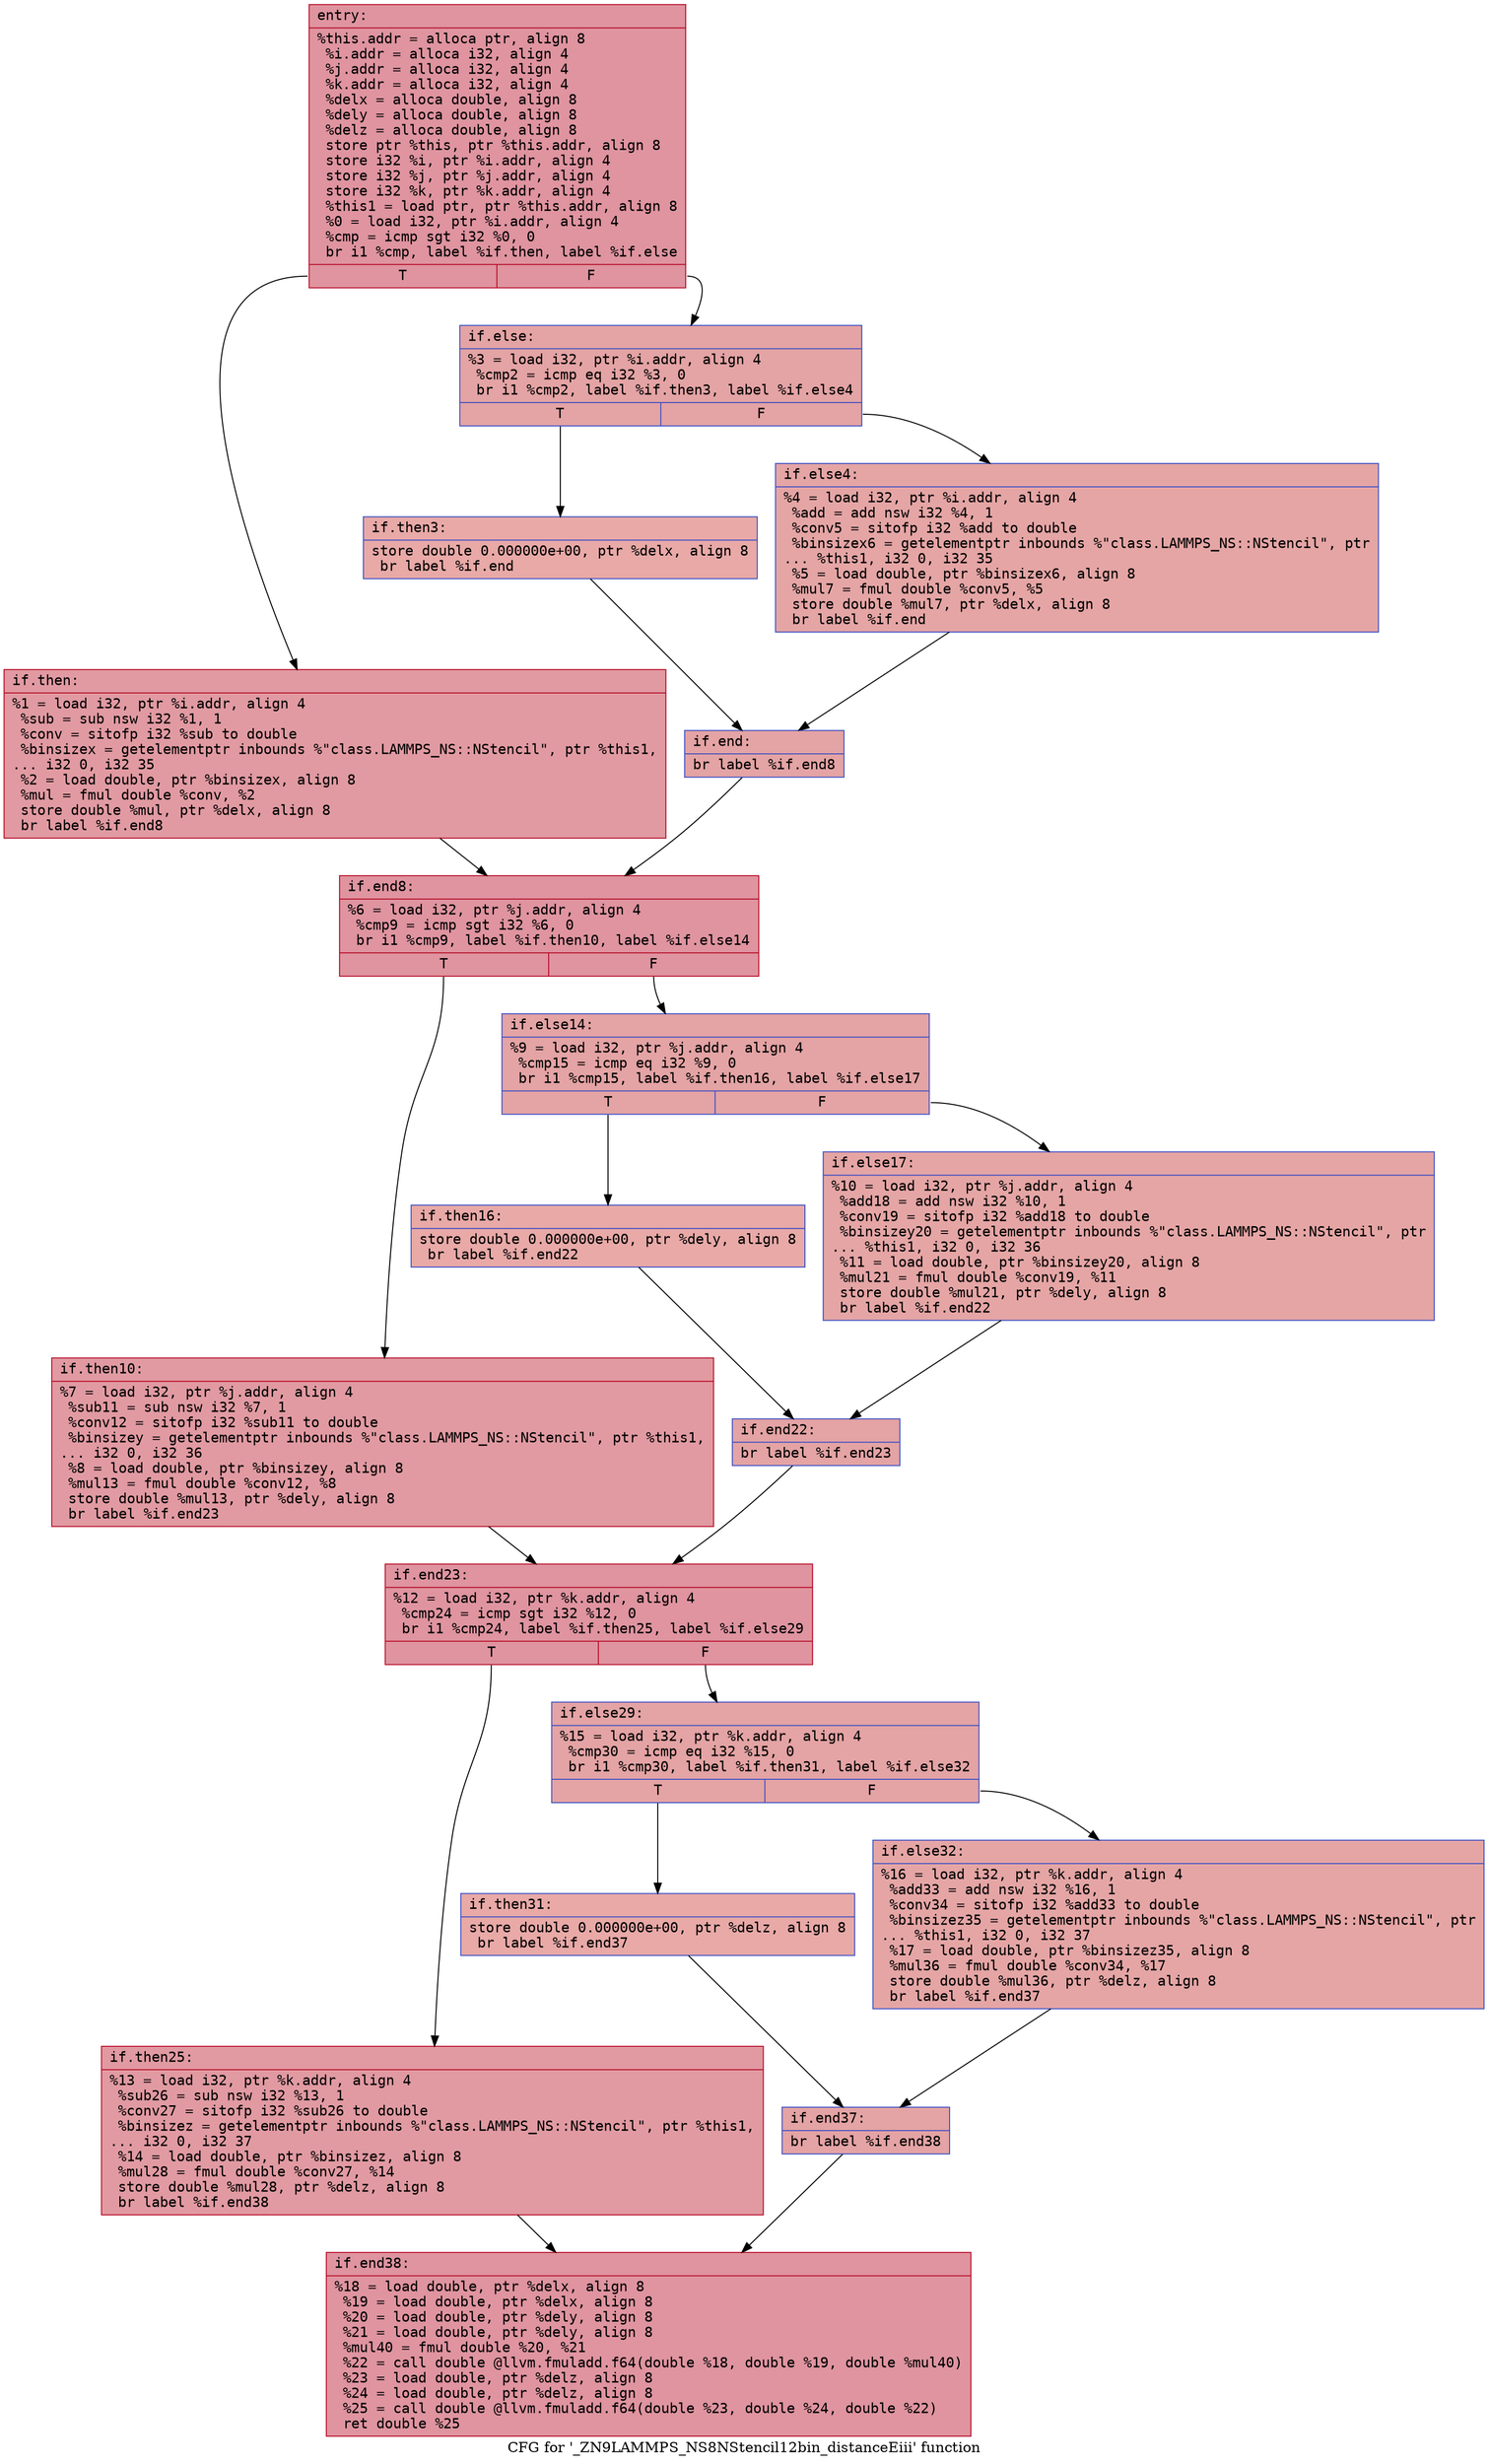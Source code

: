 digraph "CFG for '_ZN9LAMMPS_NS8NStencil12bin_distanceEiii' function" {
	label="CFG for '_ZN9LAMMPS_NS8NStencil12bin_distanceEiii' function";

	Node0x55b8be8a8810 [shape=record,color="#b70d28ff", style=filled, fillcolor="#b70d2870" fontname="Courier",label="{entry:\l|  %this.addr = alloca ptr, align 8\l  %i.addr = alloca i32, align 4\l  %j.addr = alloca i32, align 4\l  %k.addr = alloca i32, align 4\l  %delx = alloca double, align 8\l  %dely = alloca double, align 8\l  %delz = alloca double, align 8\l  store ptr %this, ptr %this.addr, align 8\l  store i32 %i, ptr %i.addr, align 4\l  store i32 %j, ptr %j.addr, align 4\l  store i32 %k, ptr %k.addr, align 4\l  %this1 = load ptr, ptr %this.addr, align 8\l  %0 = load i32, ptr %i.addr, align 4\l  %cmp = icmp sgt i32 %0, 0\l  br i1 %cmp, label %if.then, label %if.else\l|{<s0>T|<s1>F}}"];
	Node0x55b8be8a8810:s0 -> Node0x55b8be8a9190[tooltip="entry -> if.then\nProbability 62.50%" ];
	Node0x55b8be8a8810:s1 -> Node0x55b8be8a9200[tooltip="entry -> if.else\nProbability 37.50%" ];
	Node0x55b8be8a9190 [shape=record,color="#b70d28ff", style=filled, fillcolor="#bb1b2c70" fontname="Courier",label="{if.then:\l|  %1 = load i32, ptr %i.addr, align 4\l  %sub = sub nsw i32 %1, 1\l  %conv = sitofp i32 %sub to double\l  %binsizex = getelementptr inbounds %\"class.LAMMPS_NS::NStencil\", ptr %this1,\l... i32 0, i32 35\l  %2 = load double, ptr %binsizex, align 8\l  %mul = fmul double %conv, %2\l  store double %mul, ptr %delx, align 8\l  br label %if.end8\l}"];
	Node0x55b8be8a9190 -> Node0x55b8be8a97a0[tooltip="if.then -> if.end8\nProbability 100.00%" ];
	Node0x55b8be8a9200 [shape=record,color="#3d50c3ff", style=filled, fillcolor="#c32e3170" fontname="Courier",label="{if.else:\l|  %3 = load i32, ptr %i.addr, align 4\l  %cmp2 = icmp eq i32 %3, 0\l  br i1 %cmp2, label %if.then3, label %if.else4\l|{<s0>T|<s1>F}}"];
	Node0x55b8be8a9200:s0 -> Node0x55b8be8a99b0[tooltip="if.else -> if.then3\nProbability 37.50%" ];
	Node0x55b8be8a9200:s1 -> Node0x55b8be8a9a30[tooltip="if.else -> if.else4\nProbability 62.50%" ];
	Node0x55b8be8a99b0 [shape=record,color="#3d50c3ff", style=filled, fillcolor="#ca3b3770" fontname="Courier",label="{if.then3:\l|  store double 0.000000e+00, ptr %delx, align 8\l  br label %if.end\l}"];
	Node0x55b8be8a99b0 -> Node0x55b8be8a9c00[tooltip="if.then3 -> if.end\nProbability 100.00%" ];
	Node0x55b8be8a9a30 [shape=record,color="#3d50c3ff", style=filled, fillcolor="#c5333470" fontname="Courier",label="{if.else4:\l|  %4 = load i32, ptr %i.addr, align 4\l  %add = add nsw i32 %4, 1\l  %conv5 = sitofp i32 %add to double\l  %binsizex6 = getelementptr inbounds %\"class.LAMMPS_NS::NStencil\", ptr\l... %this1, i32 0, i32 35\l  %5 = load double, ptr %binsizex6, align 8\l  %mul7 = fmul double %conv5, %5\l  store double %mul7, ptr %delx, align 8\l  br label %if.end\l}"];
	Node0x55b8be8a9a30 -> Node0x55b8be8a9c00[tooltip="if.else4 -> if.end\nProbability 100.00%" ];
	Node0x55b8be8a9c00 [shape=record,color="#3d50c3ff", style=filled, fillcolor="#c32e3170" fontname="Courier",label="{if.end:\l|  br label %if.end8\l}"];
	Node0x55b8be8a9c00 -> Node0x55b8be8a97a0[tooltip="if.end -> if.end8\nProbability 100.00%" ];
	Node0x55b8be8a97a0 [shape=record,color="#b70d28ff", style=filled, fillcolor="#b70d2870" fontname="Courier",label="{if.end8:\l|  %6 = load i32, ptr %j.addr, align 4\l  %cmp9 = icmp sgt i32 %6, 0\l  br i1 %cmp9, label %if.then10, label %if.else14\l|{<s0>T|<s1>F}}"];
	Node0x55b8be8a97a0:s0 -> Node0x55b8be8aa4f0[tooltip="if.end8 -> if.then10\nProbability 62.50%" ];
	Node0x55b8be8a97a0:s1 -> Node0x55b8be8aa570[tooltip="if.end8 -> if.else14\nProbability 37.50%" ];
	Node0x55b8be8aa4f0 [shape=record,color="#b70d28ff", style=filled, fillcolor="#bb1b2c70" fontname="Courier",label="{if.then10:\l|  %7 = load i32, ptr %j.addr, align 4\l  %sub11 = sub nsw i32 %7, 1\l  %conv12 = sitofp i32 %sub11 to double\l  %binsizey = getelementptr inbounds %\"class.LAMMPS_NS::NStencil\", ptr %this1,\l... i32 0, i32 36\l  %8 = load double, ptr %binsizey, align 8\l  %mul13 = fmul double %conv12, %8\l  store double %mul13, ptr %dely, align 8\l  br label %if.end23\l}"];
	Node0x55b8be8aa4f0 -> Node0x55b8be8aab20[tooltip="if.then10 -> if.end23\nProbability 100.00%" ];
	Node0x55b8be8aa570 [shape=record,color="#3d50c3ff", style=filled, fillcolor="#c32e3170" fontname="Courier",label="{if.else14:\l|  %9 = load i32, ptr %j.addr, align 4\l  %cmp15 = icmp eq i32 %9, 0\l  br i1 %cmp15, label %if.then16, label %if.else17\l|{<s0>T|<s1>F}}"];
	Node0x55b8be8aa570:s0 -> Node0x55b8be8aad40[tooltip="if.else14 -> if.then16\nProbability 37.50%" ];
	Node0x55b8be8aa570:s1 -> Node0x55b8be8aadc0[tooltip="if.else14 -> if.else17\nProbability 62.50%" ];
	Node0x55b8be8aad40 [shape=record,color="#3d50c3ff", style=filled, fillcolor="#ca3b3770" fontname="Courier",label="{if.then16:\l|  store double 0.000000e+00, ptr %dely, align 8\l  br label %if.end22\l}"];
	Node0x55b8be8aad40 -> Node0x55b8be8aaf90[tooltip="if.then16 -> if.end22\nProbability 100.00%" ];
	Node0x55b8be8aadc0 [shape=record,color="#3d50c3ff", style=filled, fillcolor="#c5333470" fontname="Courier",label="{if.else17:\l|  %10 = load i32, ptr %j.addr, align 4\l  %add18 = add nsw i32 %10, 1\l  %conv19 = sitofp i32 %add18 to double\l  %binsizey20 = getelementptr inbounds %\"class.LAMMPS_NS::NStencil\", ptr\l... %this1, i32 0, i32 36\l  %11 = load double, ptr %binsizey20, align 8\l  %mul21 = fmul double %conv19, %11\l  store double %mul21, ptr %dely, align 8\l  br label %if.end22\l}"];
	Node0x55b8be8aadc0 -> Node0x55b8be8aaf90[tooltip="if.else17 -> if.end22\nProbability 100.00%" ];
	Node0x55b8be8aaf90 [shape=record,color="#3d50c3ff", style=filled, fillcolor="#c32e3170" fontname="Courier",label="{if.end22:\l|  br label %if.end23\l}"];
	Node0x55b8be8aaf90 -> Node0x55b8be8aab20[tooltip="if.end22 -> if.end23\nProbability 100.00%" ];
	Node0x55b8be8aab20 [shape=record,color="#b70d28ff", style=filled, fillcolor="#b70d2870" fontname="Courier",label="{if.end23:\l|  %12 = load i32, ptr %k.addr, align 4\l  %cmp24 = icmp sgt i32 %12, 0\l  br i1 %cmp24, label %if.then25, label %if.else29\l|{<s0>T|<s1>F}}"];
	Node0x55b8be8aab20:s0 -> Node0x55b8be8ab710[tooltip="if.end23 -> if.then25\nProbability 62.50%" ];
	Node0x55b8be8aab20:s1 -> Node0x55b8be8ab790[tooltip="if.end23 -> if.else29\nProbability 37.50%" ];
	Node0x55b8be8ab710 [shape=record,color="#b70d28ff", style=filled, fillcolor="#bb1b2c70" fontname="Courier",label="{if.then25:\l|  %13 = load i32, ptr %k.addr, align 4\l  %sub26 = sub nsw i32 %13, 1\l  %conv27 = sitofp i32 %sub26 to double\l  %binsizez = getelementptr inbounds %\"class.LAMMPS_NS::NStencil\", ptr %this1,\l... i32 0, i32 37\l  %14 = load double, ptr %binsizez, align 8\l  %mul28 = fmul double %conv27, %14\l  store double %mul28, ptr %delz, align 8\l  br label %if.end38\l}"];
	Node0x55b8be8ab710 -> Node0x55b8be875100[tooltip="if.then25 -> if.end38\nProbability 100.00%" ];
	Node0x55b8be8ab790 [shape=record,color="#3d50c3ff", style=filled, fillcolor="#c32e3170" fontname="Courier",label="{if.else29:\l|  %15 = load i32, ptr %k.addr, align 4\l  %cmp30 = icmp eq i32 %15, 0\l  br i1 %cmp30, label %if.then31, label %if.else32\l|{<s0>T|<s1>F}}"];
	Node0x55b8be8ab790:s0 -> Node0x55b8be86dbe0[tooltip="if.else29 -> if.then31\nProbability 37.50%" ];
	Node0x55b8be8ab790:s1 -> Node0x55b8be835db0[tooltip="if.else29 -> if.else32\nProbability 62.50%" ];
	Node0x55b8be86dbe0 [shape=record,color="#3d50c3ff", style=filled, fillcolor="#ca3b3770" fontname="Courier",label="{if.then31:\l|  store double 0.000000e+00, ptr %delz, align 8\l  br label %if.end37\l}"];
	Node0x55b8be86dbe0 -> Node0x55b8be8ac5f0[tooltip="if.then31 -> if.end37\nProbability 100.00%" ];
	Node0x55b8be835db0 [shape=record,color="#3d50c3ff", style=filled, fillcolor="#c5333470" fontname="Courier",label="{if.else32:\l|  %16 = load i32, ptr %k.addr, align 4\l  %add33 = add nsw i32 %16, 1\l  %conv34 = sitofp i32 %add33 to double\l  %binsizez35 = getelementptr inbounds %\"class.LAMMPS_NS::NStencil\", ptr\l... %this1, i32 0, i32 37\l  %17 = load double, ptr %binsizez35, align 8\l  %mul36 = fmul double %conv34, %17\l  store double %mul36, ptr %delz, align 8\l  br label %if.end37\l}"];
	Node0x55b8be835db0 -> Node0x55b8be8ac5f0[tooltip="if.else32 -> if.end37\nProbability 100.00%" ];
	Node0x55b8be8ac5f0 [shape=record,color="#3d50c3ff", style=filled, fillcolor="#c32e3170" fontname="Courier",label="{if.end37:\l|  br label %if.end38\l}"];
	Node0x55b8be8ac5f0 -> Node0x55b8be875100[tooltip="if.end37 -> if.end38\nProbability 100.00%" ];
	Node0x55b8be875100 [shape=record,color="#b70d28ff", style=filled, fillcolor="#b70d2870" fontname="Courier",label="{if.end38:\l|  %18 = load double, ptr %delx, align 8\l  %19 = load double, ptr %delx, align 8\l  %20 = load double, ptr %dely, align 8\l  %21 = load double, ptr %dely, align 8\l  %mul40 = fmul double %20, %21\l  %22 = call double @llvm.fmuladd.f64(double %18, double %19, double %mul40)\l  %23 = load double, ptr %delz, align 8\l  %24 = load double, ptr %delz, align 8\l  %25 = call double @llvm.fmuladd.f64(double %23, double %24, double %22)\l  ret double %25\l}"];
}
